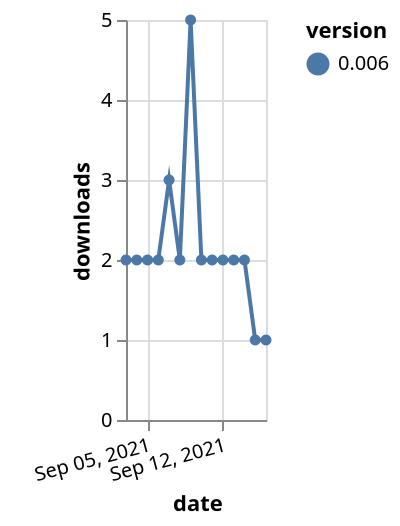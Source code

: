 {"$schema": "https://vega.github.io/schema/vega-lite/v5.json", "description": "A simple bar chart with embedded data.", "data": {"values": [{"date": "2021-09-03", "total": 2223, "delta": 2, "version": "0.006"}, {"date": "2021-09-04", "total": 2225, "delta": 2, "version": "0.006"}, {"date": "2021-09-05", "total": 2227, "delta": 2, "version": "0.006"}, {"date": "2021-09-06", "total": 2229, "delta": 2, "version": "0.006"}, {"date": "2021-09-07", "total": 2232, "delta": 3, "version": "0.006"}, {"date": "2021-09-08", "total": 2234, "delta": 2, "version": "0.006"}, {"date": "2021-09-09", "total": 2239, "delta": 5, "version": "0.006"}, {"date": "2021-09-10", "total": 2241, "delta": 2, "version": "0.006"}, {"date": "2021-09-11", "total": 2243, "delta": 2, "version": "0.006"}, {"date": "2021-09-12", "total": 2245, "delta": 2, "version": "0.006"}, {"date": "2021-09-13", "total": 2247, "delta": 2, "version": "0.006"}, {"date": "2021-09-14", "total": 2249, "delta": 2, "version": "0.006"}, {"date": "2021-09-15", "total": 2250, "delta": 1, "version": "0.006"}, {"date": "2021-09-16", "total": 2251, "delta": 1, "version": "0.006"}]}, "width": "container", "mark": {"type": "line", "point": {"filled": true}}, "encoding": {"x": {"field": "date", "type": "temporal", "timeUnit": "yearmonthdate", "title": "date", "axis": {"labelAngle": -15}}, "y": {"field": "delta", "type": "quantitative", "title": "downloads"}, "color": {"field": "version", "type": "nominal"}, "tooltip": {"field": "delta"}}}